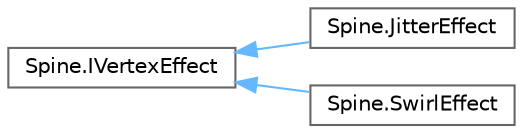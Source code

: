 digraph "类继承关系图"
{
 // LATEX_PDF_SIZE
  bgcolor="transparent";
  edge [fontname=Helvetica,fontsize=10,labelfontname=Helvetica,labelfontsize=10];
  node [fontname=Helvetica,fontsize=10,shape=box,height=0.2,width=0.4];
  rankdir="LR";
  Node0 [id="Node000000",label="Spine.IVertexEffect",height=0.2,width=0.4,color="grey40", fillcolor="white", style="filled",URL="$interface_spine_1_1_i_vertex_effect.html",tooltip=" "];
  Node0 -> Node1 [id="edge6166_Node000000_Node000001",dir="back",color="steelblue1",style="solid",tooltip=" "];
  Node1 [id="Node000001",label="Spine.JitterEffect",height=0.2,width=0.4,color="grey40", fillcolor="white", style="filled",URL="$class_spine_1_1_jitter_effect.html",tooltip=" "];
  Node0 -> Node2 [id="edge6167_Node000000_Node000002",dir="back",color="steelblue1",style="solid",tooltip=" "];
  Node2 [id="Node000002",label="Spine.SwirlEffect",height=0.2,width=0.4,color="grey40", fillcolor="white", style="filled",URL="$class_spine_1_1_swirl_effect.html",tooltip=" "];
}
